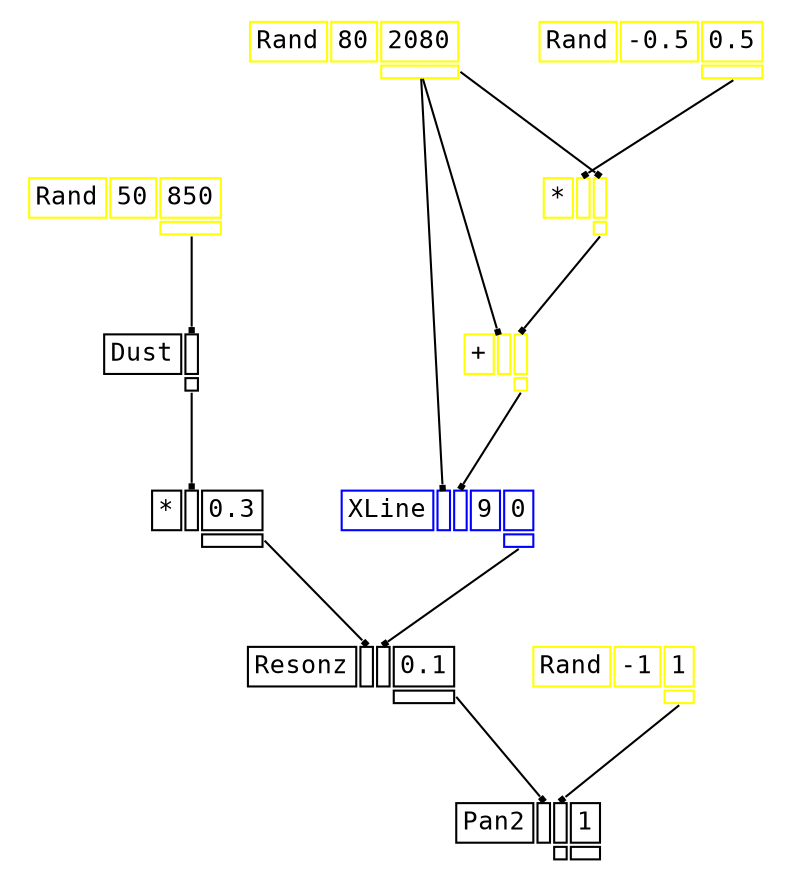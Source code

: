 digraph Anonymous {
graph [splines=false];
node [fontsize=12,fontname="Courier"];
edge [arrowhead=box,arrowsize=0.25];
u_2[shape="plaintext",color="yellow",label=<<TABLE BORDER="0" CELLBORDER="1"><TR><TD>Rand</TD><TD ID="u_2:K_0">50</TD><TD ID="u_2:K_1">850</TD></TR><TR><TD BORDER="0"></TD><TD BORDER="0"></TD><TD PORT="o_0" ID="u_2:o_0"></TD></TR></TABLE>>];
u_3[shape="plaintext",color="black",label=<<TABLE BORDER="0" CELLBORDER="1"><TR><TD>Dust</TD><TD PORT="i_0" ID="u_3:i_0"></TD></TR><TR><TD BORDER="0"></TD><TD PORT="o_0" ID="u_3:o_0"></TD></TR></TABLE>>];
u_5[shape="plaintext",color="black",label=<<TABLE BORDER="0" CELLBORDER="1"><TR><TD>*</TD><TD PORT="i_0" ID="u_5:i_0"></TD><TD ID="u_5:K_1">0.3</TD></TR><TR><TD BORDER="0"></TD><TD BORDER="0"></TD><TD PORT="o_0" ID="u_5:o_0"></TD></TR></TABLE>>];
u_8[shape="plaintext",color="yellow",label=<<TABLE BORDER="0" CELLBORDER="1"><TR><TD>Rand</TD><TD ID="u_8:K_0">80</TD><TD ID="u_8:K_1">2080</TD></TR><TR><TD BORDER="0"></TD><TD BORDER="0"></TD><TD PORT="o_0" ID="u_8:o_0"></TD></TR></TABLE>>];
u_11[shape="plaintext",color="yellow",label=<<TABLE BORDER="0" CELLBORDER="1"><TR><TD>Rand</TD><TD ID="u_11:K_0">-0.5</TD><TD ID="u_11:K_1">0.5</TD></TR><TR><TD BORDER="0"></TD><TD BORDER="0"></TD><TD PORT="o_0" ID="u_11:o_0"></TD></TR></TABLE>>];
u_12[shape="plaintext",color="yellow",label=<<TABLE BORDER="0" CELLBORDER="1"><TR><TD>*</TD><TD PORT="i_0" ID="u_12:i_0"></TD><TD PORT="i_1" ID="u_12:i_1"></TD></TR><TR><TD BORDER="0"></TD><TD BORDER="0"></TD><TD PORT="o_0" ID="u_12:o_0"></TD></TR></TABLE>>];
u_13[shape="plaintext",color="yellow",label=<<TABLE BORDER="0" CELLBORDER="1"><TR><TD>+</TD><TD PORT="i_0" ID="u_13:i_0"></TD><TD PORT="i_1" ID="u_13:i_1"></TD></TR><TR><TD BORDER="0"></TD><TD BORDER="0"></TD><TD PORT="o_0" ID="u_13:o_0"></TD></TR></TABLE>>];
u_16[shape="plaintext",color="blue",label=<<TABLE BORDER="0" CELLBORDER="1"><TR><TD>XLine</TD><TD PORT="i_0" ID="u_16:i_0"></TD><TD PORT="i_1" ID="u_16:i_1"></TD><TD ID="u_16:K_2">9</TD><TD ID="u_16:K_3">0</TD></TR><TR><TD BORDER="0"></TD><TD BORDER="0"></TD><TD BORDER="0"></TD><TD BORDER="0"></TD><TD PORT="o_0" ID="u_16:o_0"></TD></TR></TABLE>>];
u_18[shape="plaintext",color="black",label=<<TABLE BORDER="0" CELLBORDER="1"><TR><TD>Resonz</TD><TD PORT="i_0" ID="u_18:i_0"></TD><TD PORT="i_1" ID="u_18:i_1"></TD><TD ID="u_18:K_2">0.1</TD></TR><TR><TD BORDER="0"></TD><TD BORDER="0"></TD><TD BORDER="0"></TD><TD PORT="o_0" ID="u_18:o_0"></TD></TR></TABLE>>];
u_21[shape="plaintext",color="yellow",label=<<TABLE BORDER="0" CELLBORDER="1"><TR><TD>Rand</TD><TD ID="u_21:K_0">-1</TD><TD ID="u_21:K_1">1</TD></TR><TR><TD BORDER="0"></TD><TD BORDER="0"></TD><TD PORT="o_0" ID="u_21:o_0"></TD></TR></TABLE>>];
u_22[shape="plaintext",color="black",label=<<TABLE BORDER="0" CELLBORDER="1"><TR><TD>Pan2</TD><TD PORT="i_0" ID="u_22:i_0"></TD><TD PORT="i_1" ID="u_22:i_1"></TD><TD ID="u_22:K_2">1</TD></TR><TR><TD BORDER="0"></TD><TD BORDER="0"></TD><TD PORT="o_0" ID="u_22:o_0"></TD><TD PORT="o_1" ID="u_22:o_1"></TD></TR></TABLE>>];
u_2:o_0 -> u_3:i_0;
u_3:o_0 -> u_5:i_0;
u_11:o_0 -> u_12:i_0;
u_8:o_0 -> u_12:i_1;
u_8:o_0 -> u_13:i_0;
u_12:o_0 -> u_13:i_1;
u_8:o_0 -> u_16:i_0;
u_13:o_0 -> u_16:i_1;
u_5:o_0 -> u_18:i_0;
u_16:o_0 -> u_18:i_1;
u_18:o_0 -> u_22:i_0;
u_21:o_0 -> u_22:i_1;
}
